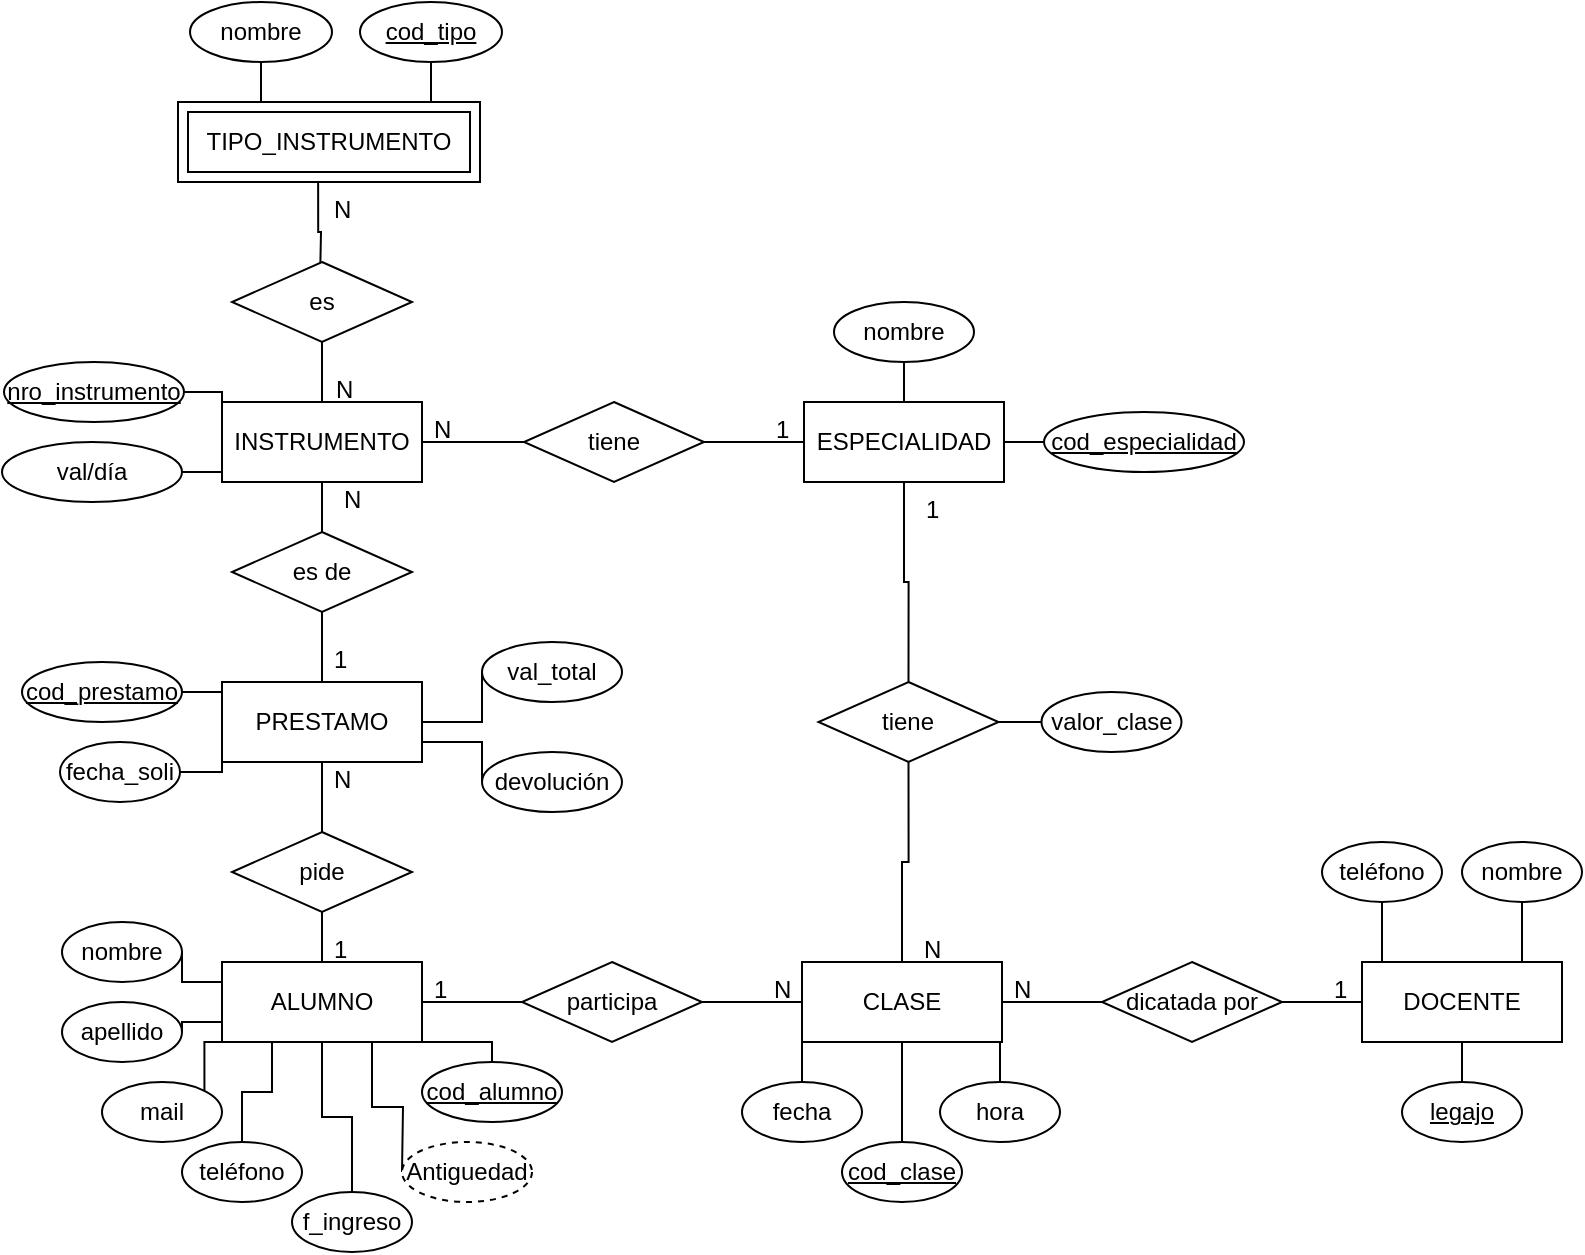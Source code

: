 <mxfile version="14.6.13" type="google"><diagram id="5DfNqqofzJ-cB1zLhF37" name="Page-1"><mxGraphModel dx="2038" dy="1857" grid="1" gridSize="10" guides="1" tooltips="1" connect="1" arrows="1" fold="1" page="1" pageScale="1" pageWidth="827" pageHeight="1169" math="0" shadow="0"><root><mxCell id="0"/><mxCell id="1" parent="0"/><mxCell id="nOr64midktxguLlWsWse-13" style="edgeStyle=orthogonalEdgeStyle;rounded=0;orthogonalLoop=1;jettySize=auto;html=1;exitX=1;exitY=0.5;exitDx=0;exitDy=0;entryX=0;entryY=0.5;entryDx=0;entryDy=0;endArrow=none;endFill=0;" parent="1" source="nOr64midktxguLlWsWse-3" target="nOr64midktxguLlWsWse-12" edge="1"><mxGeometry relative="1" as="geometry"/></mxCell><mxCell id="a-KjC520OjgU4oRIULB8-1" style="edgeStyle=orthogonalEdgeStyle;rounded=0;orthogonalLoop=1;jettySize=auto;html=1;exitX=1;exitY=1;exitDx=0;exitDy=0;entryX=0.5;entryY=0;entryDx=0;entryDy=0;endArrow=none;endFill=0;" edge="1" parent="1" source="nOr64midktxguLlWsWse-3" target="nOr64midktxguLlWsWse-53"><mxGeometry relative="1" as="geometry"/></mxCell><mxCell id="a-KjC520OjgU4oRIULB8-2" style="edgeStyle=orthogonalEdgeStyle;rounded=0;orthogonalLoop=1;jettySize=auto;html=1;exitX=0;exitY=1;exitDx=0;exitDy=0;entryX=0.5;entryY=0;entryDx=0;entryDy=0;endArrow=none;endFill=0;" edge="1" parent="1" source="nOr64midktxguLlWsWse-3" target="nOr64midktxguLlWsWse-52"><mxGeometry relative="1" as="geometry"/></mxCell><mxCell id="a-KjC520OjgU4oRIULB8-4" style="edgeStyle=orthogonalEdgeStyle;rounded=0;orthogonalLoop=1;jettySize=auto;html=1;exitX=0.5;exitY=1;exitDx=0;exitDy=0;entryX=0.5;entryY=0;entryDx=0;entryDy=0;endArrow=none;endFill=0;" edge="1" parent="1" source="nOr64midktxguLlWsWse-3" target="nOr64midktxguLlWsWse-56"><mxGeometry relative="1" as="geometry"/></mxCell><mxCell id="a-KjC520OjgU4oRIULB8-9" style="edgeStyle=orthogonalEdgeStyle;rounded=0;orthogonalLoop=1;jettySize=auto;html=1;exitX=0.5;exitY=0;exitDx=0;exitDy=0;entryX=0.5;entryY=1;entryDx=0;entryDy=0;endArrow=none;endFill=0;" edge="1" parent="1" source="nOr64midktxguLlWsWse-3" target="nOr64midktxguLlWsWse-26"><mxGeometry relative="1" as="geometry"/></mxCell><mxCell id="nOr64midktxguLlWsWse-3" value="CLASE" style="whiteSpace=wrap;html=1;align=center;" parent="1" vertex="1"><mxGeometry x="370" y="280" width="100" height="40" as="geometry"/></mxCell><mxCell id="nOr64midktxguLlWsWse-63" style="edgeStyle=orthogonalEdgeStyle;rounded=0;orthogonalLoop=1;jettySize=auto;html=1;exitX=0;exitY=0.25;exitDx=0;exitDy=0;entryX=1;entryY=0.5;entryDx=0;entryDy=0;endArrow=none;endFill=0;" parent="1" source="nOr64midktxguLlWsWse-4" target="nOr64midktxguLlWsWse-32" edge="1"><mxGeometry relative="1" as="geometry"/></mxCell><mxCell id="nOr64midktxguLlWsWse-64" style="edgeStyle=orthogonalEdgeStyle;rounded=0;orthogonalLoop=1;jettySize=auto;html=1;exitX=0;exitY=0.75;exitDx=0;exitDy=0;entryX=1;entryY=0.5;entryDx=0;entryDy=0;endArrow=none;endFill=0;" parent="1" source="nOr64midktxguLlWsWse-4" target="nOr64midktxguLlWsWse-33" edge="1"><mxGeometry relative="1" as="geometry"/></mxCell><mxCell id="nOr64midktxguLlWsWse-65" style="edgeStyle=orthogonalEdgeStyle;rounded=0;orthogonalLoop=1;jettySize=auto;html=1;exitX=0;exitY=1;exitDx=0;exitDy=0;entryX=1;entryY=0;entryDx=0;entryDy=0;endArrow=none;endFill=0;" parent="1" source="nOr64midktxguLlWsWse-4" target="nOr64midktxguLlWsWse-35" edge="1"><mxGeometry relative="1" as="geometry"/></mxCell><mxCell id="nOr64midktxguLlWsWse-67" style="edgeStyle=orthogonalEdgeStyle;rounded=0;orthogonalLoop=1;jettySize=auto;html=1;exitX=0.25;exitY=1;exitDx=0;exitDy=0;entryX=0.5;entryY=0;entryDx=0;entryDy=0;endArrow=none;endFill=0;" parent="1" source="nOr64midktxguLlWsWse-4" target="nOr64midktxguLlWsWse-34" edge="1"><mxGeometry relative="1" as="geometry"/></mxCell><mxCell id="nOr64midktxguLlWsWse-70" style="edgeStyle=orthogonalEdgeStyle;rounded=0;orthogonalLoop=1;jettySize=auto;html=1;exitX=1;exitY=1;exitDx=0;exitDy=0;entryX=0.5;entryY=0;entryDx=0;entryDy=0;endArrow=none;endFill=0;" parent="1" source="nOr64midktxguLlWsWse-4" target="nOr64midktxguLlWsWse-38" edge="1"><mxGeometry relative="1" as="geometry"/></mxCell><mxCell id="nOr64midktxguLlWsWse-72" style="edgeStyle=orthogonalEdgeStyle;rounded=0;orthogonalLoop=1;jettySize=auto;html=1;exitX=0.5;exitY=1;exitDx=0;exitDy=0;entryX=0.5;entryY=0;entryDx=0;entryDy=0;endArrow=none;endFill=0;" parent="1" source="nOr64midktxguLlWsWse-4" target="nOr64midktxguLlWsWse-36" edge="1"><mxGeometry relative="1" as="geometry"/></mxCell><mxCell id="nOr64midktxguLlWsWse-73" style="edgeStyle=orthogonalEdgeStyle;rounded=0;orthogonalLoop=1;jettySize=auto;html=1;exitX=0.75;exitY=1;exitDx=0;exitDy=0;entryX=0;entryY=0.5;entryDx=0;entryDy=0;endArrow=none;endFill=0;" parent="1" source="nOr64midktxguLlWsWse-4" edge="1"><mxGeometry relative="1" as="geometry"><mxPoint x="170" y="385" as="targetPoint"/></mxGeometry></mxCell><mxCell id="nOr64midktxguLlWsWse-125" style="edgeStyle=orthogonalEdgeStyle;rounded=0;orthogonalLoop=1;jettySize=auto;html=1;exitX=0.5;exitY=0;exitDx=0;exitDy=0;entryX=0.5;entryY=1;entryDx=0;entryDy=0;endArrow=none;endFill=0;" parent="1" source="nOr64midktxguLlWsWse-4" target="nOr64midktxguLlWsWse-9" edge="1"><mxGeometry relative="1" as="geometry"/></mxCell><mxCell id="nOr64midktxguLlWsWse-4" value="ALUMNO" style="whiteSpace=wrap;html=1;align=center;" parent="1" vertex="1"><mxGeometry x="80" y="280" width="100" height="40" as="geometry"/></mxCell><mxCell id="nOr64midktxguLlWsWse-49" style="edgeStyle=orthogonalEdgeStyle;rounded=0;orthogonalLoop=1;jettySize=auto;html=1;exitX=0.25;exitY=0;exitDx=0;exitDy=0;entryX=0.5;entryY=1;entryDx=0;entryDy=0;endArrow=none;endFill=0;" parent="1" source="nOr64midktxguLlWsWse-5" target="nOr64midktxguLlWsWse-48" edge="1"><mxGeometry relative="1" as="geometry"/></mxCell><mxCell id="nOr64midktxguLlWsWse-50" style="edgeStyle=orthogonalEdgeStyle;rounded=0;orthogonalLoop=1;jettySize=auto;html=1;exitX=0.75;exitY=0;exitDx=0;exitDy=0;entryX=0.5;entryY=1;entryDx=0;entryDy=0;endArrow=none;endFill=0;" parent="1" source="nOr64midktxguLlWsWse-5" target="nOr64midktxguLlWsWse-47" edge="1"><mxGeometry relative="1" as="geometry"/></mxCell><mxCell id="nOr64midktxguLlWsWse-51" style="edgeStyle=orthogonalEdgeStyle;rounded=0;orthogonalLoop=1;jettySize=auto;html=1;exitX=0.5;exitY=1;exitDx=0;exitDy=0;entryX=0.5;entryY=0;entryDx=0;entryDy=0;endArrow=none;endFill=0;" parent="1" source="nOr64midktxguLlWsWse-5" target="nOr64midktxguLlWsWse-46" edge="1"><mxGeometry relative="1" as="geometry"/></mxCell><mxCell id="nOr64midktxguLlWsWse-5" value="DOCENTE" style="whiteSpace=wrap;html=1;align=center;" parent="1" vertex="1"><mxGeometry x="650" y="280" width="100" height="40" as="geometry"/></mxCell><mxCell id="nOr64midktxguLlWsWse-45" style="edgeStyle=orthogonalEdgeStyle;rounded=0;orthogonalLoop=1;jettySize=auto;html=1;exitX=1;exitY=0.5;exitDx=0;exitDy=0;entryX=0;entryY=0.5;entryDx=0;entryDy=0;endArrow=none;endFill=0;" parent="1" source="nOr64midktxguLlWsWse-6" target="nOr64midktxguLlWsWse-39" edge="1"><mxGeometry relative="1" as="geometry"/></mxCell><mxCell id="a-KjC520OjgU4oRIULB8-22" style="edgeStyle=orthogonalEdgeStyle;rounded=0;orthogonalLoop=1;jettySize=auto;html=1;exitX=0.5;exitY=0;exitDx=0;exitDy=0;entryX=0.5;entryY=1;entryDx=0;entryDy=0;endArrow=none;endFill=0;" edge="1" parent="1" source="nOr64midktxguLlWsWse-6" target="nOr64midktxguLlWsWse-40"><mxGeometry relative="1" as="geometry"/></mxCell><mxCell id="nOr64midktxguLlWsWse-6" value="ESPECIALIDAD" style="whiteSpace=wrap;html=1;align=center;" parent="1" vertex="1"><mxGeometry x="371" width="100" height="40" as="geometry"/></mxCell><mxCell id="a-KjC520OjgU4oRIULB8-23" style="edgeStyle=orthogonalEdgeStyle;rounded=0;orthogonalLoop=1;jettySize=auto;html=1;exitX=1;exitY=0.5;exitDx=0;exitDy=0;entryX=0;entryY=0.5;entryDx=0;entryDy=0;endArrow=none;endFill=0;" edge="1" parent="1" source="nOr64midktxguLlWsWse-7" target="a-KjC520OjgU4oRIULB8-10"><mxGeometry relative="1" as="geometry"/></mxCell><mxCell id="nOr64midktxguLlWsWse-7" value="INSTRUMENTO" style="whiteSpace=wrap;html=1;align=center;" parent="1" vertex="1"><mxGeometry x="80" width="100" height="40" as="geometry"/></mxCell><mxCell id="nOr64midktxguLlWsWse-104" style="edgeStyle=orthogonalEdgeStyle;rounded=0;orthogonalLoop=1;jettySize=auto;html=1;exitX=1;exitY=0.5;exitDx=0;exitDy=0;entryX=0;entryY=0.5;entryDx=0;entryDy=0;endArrow=none;endFill=0;" parent="1" source="nOr64midktxguLlWsWse-9" target="nOr64midktxguLlWsWse-94" edge="1"><mxGeometry relative="1" as="geometry"/></mxCell><mxCell id="nOr64midktxguLlWsWse-130" style="edgeStyle=orthogonalEdgeStyle;rounded=0;orthogonalLoop=1;jettySize=auto;html=1;exitX=0.5;exitY=0;exitDx=0;exitDy=0;entryX=0.5;entryY=1;entryDx=0;entryDy=0;endArrow=none;endFill=0;" parent="1" source="nOr64midktxguLlWsWse-9" target="nOr64midktxguLlWsWse-128" edge="1"><mxGeometry relative="1" as="geometry"/></mxCell><mxCell id="a-KjC520OjgU4oRIULB8-29" style="edgeStyle=orthogonalEdgeStyle;rounded=0;orthogonalLoop=1;jettySize=auto;html=1;exitX=1;exitY=0.75;exitDx=0;exitDy=0;entryX=0;entryY=0.5;entryDx=0;entryDy=0;endArrow=none;endFill=0;" edge="1" parent="1" source="nOr64midktxguLlWsWse-9" target="nOr64midktxguLlWsWse-91"><mxGeometry relative="1" as="geometry"/></mxCell><mxCell id="nOr64midktxguLlWsWse-9" value="PRESTAMO" style="whiteSpace=wrap;html=1;align=center;" parent="1" vertex="1"><mxGeometry x="80" y="140" width="100" height="40" as="geometry"/></mxCell><mxCell id="nOr64midktxguLlWsWse-14" style="edgeStyle=orthogonalEdgeStyle;rounded=0;orthogonalLoop=1;jettySize=auto;html=1;exitX=1;exitY=0.5;exitDx=0;exitDy=0;entryX=0;entryY=0.5;entryDx=0;entryDy=0;endArrow=none;endFill=0;" parent="1" source="nOr64midktxguLlWsWse-12" target="nOr64midktxguLlWsWse-5" edge="1"><mxGeometry relative="1" as="geometry"/></mxCell><mxCell id="nOr64midktxguLlWsWse-12" value="dicatada por" style="shape=rhombus;perimeter=rhombusPerimeter;whiteSpace=wrap;html=1;align=center;" parent="1" vertex="1"><mxGeometry x="520" y="280" width="90" height="40" as="geometry"/></mxCell><mxCell id="nOr64midktxguLlWsWse-20" style="edgeStyle=orthogonalEdgeStyle;rounded=0;orthogonalLoop=1;jettySize=auto;html=1;exitX=1;exitY=0.5;exitDx=0;exitDy=0;entryX=0;entryY=0.5;entryDx=0;entryDy=0;endArrow=none;endFill=0;" parent="1" source="nOr64midktxguLlWsWse-15" target="nOr64midktxguLlWsWse-3" edge="1"><mxGeometry relative="1" as="geometry"/></mxCell><mxCell id="nOr64midktxguLlWsWse-21" style="edgeStyle=orthogonalEdgeStyle;rounded=0;orthogonalLoop=1;jettySize=auto;html=1;exitX=0;exitY=0.5;exitDx=0;exitDy=0;entryX=1;entryY=0.5;entryDx=0;entryDy=0;endArrow=none;endFill=0;" parent="1" source="nOr64midktxguLlWsWse-15" target="nOr64midktxguLlWsWse-4" edge="1"><mxGeometry relative="1" as="geometry"/></mxCell><mxCell id="nOr64midktxguLlWsWse-15" value="participa" style="shape=rhombus;perimeter=rhombusPerimeter;whiteSpace=wrap;html=1;align=center;" parent="1" vertex="1"><mxGeometry x="230" y="280" width="90" height="40" as="geometry"/></mxCell><mxCell id="nOr64midktxguLlWsWse-16" value="N" style="text;strokeColor=none;fillColor=none;spacingLeft=4;spacingRight=4;overflow=hidden;rotatable=0;points=[[0,0.5],[1,0.5]];portConstraint=eastwest;fontSize=12;" parent="1" vertex="1"><mxGeometry x="470" y="280" width="40" height="30" as="geometry"/></mxCell><mxCell id="nOr64midktxguLlWsWse-17" value="1" style="text;strokeColor=none;fillColor=none;spacingLeft=4;spacingRight=4;overflow=hidden;rotatable=0;points=[[0,0.5],[1,0.5]];portConstraint=eastwest;fontSize=12;" parent="1" vertex="1"><mxGeometry x="630" y="280" width="40" height="30" as="geometry"/></mxCell><mxCell id="nOr64midktxguLlWsWse-22" value="N" style="text;strokeColor=none;fillColor=none;spacingLeft=4;spacingRight=4;overflow=hidden;rotatable=0;points=[[0,0.5],[1,0.5]];portConstraint=eastwest;fontSize=12;" parent="1" vertex="1"><mxGeometry x="350" y="280" width="40" height="30" as="geometry"/></mxCell><mxCell id="nOr64midktxguLlWsWse-24" value="1" style="text;strokeColor=none;fillColor=none;spacingLeft=4;spacingRight=4;overflow=hidden;rotatable=0;points=[[0,0.5],[1,0.5]];portConstraint=eastwest;fontSize=12;" parent="1" vertex="1"><mxGeometry x="180" y="280" width="40" height="30" as="geometry"/></mxCell><mxCell id="nOr64midktxguLlWsWse-42" style="edgeStyle=orthogonalEdgeStyle;rounded=0;orthogonalLoop=1;jettySize=auto;html=1;exitX=1;exitY=0.5;exitDx=0;exitDy=0;entryX=0;entryY=0.5;entryDx=0;entryDy=0;endArrow=none;endFill=0;" parent="1" source="nOr64midktxguLlWsWse-26" target="nOr64midktxguLlWsWse-41" edge="1"><mxGeometry relative="1" as="geometry"/></mxCell><mxCell id="a-KjC520OjgU4oRIULB8-25" style="edgeStyle=orthogonalEdgeStyle;rounded=0;orthogonalLoop=1;jettySize=auto;html=1;exitX=0.5;exitY=0;exitDx=0;exitDy=0;entryX=0.5;entryY=1;entryDx=0;entryDy=0;endArrow=none;endFill=0;" edge="1" parent="1" source="nOr64midktxguLlWsWse-26" target="nOr64midktxguLlWsWse-6"><mxGeometry relative="1" as="geometry"/></mxCell><mxCell id="nOr64midktxguLlWsWse-26" value="tiene" style="shape=rhombus;perimeter=rhombusPerimeter;whiteSpace=wrap;html=1;align=center;" parent="1" vertex="1"><mxGeometry x="378.25" y="140" width="90" height="40" as="geometry"/></mxCell><mxCell id="nOr64midktxguLlWsWse-32" value="nombre" style="ellipse;whiteSpace=wrap;html=1;align=center;" parent="1" vertex="1"><mxGeometry y="260" width="60" height="30" as="geometry"/></mxCell><mxCell id="nOr64midktxguLlWsWse-33" value="apellido" style="ellipse;whiteSpace=wrap;html=1;align=center;" parent="1" vertex="1"><mxGeometry y="300" width="60" height="30" as="geometry"/></mxCell><mxCell id="nOr64midktxguLlWsWse-34" value="teléfono" style="ellipse;whiteSpace=wrap;html=1;align=center;" parent="1" vertex="1"><mxGeometry x="60" y="370" width="60" height="30" as="geometry"/></mxCell><mxCell id="nOr64midktxguLlWsWse-35" value="mail" style="ellipse;whiteSpace=wrap;html=1;align=center;" parent="1" vertex="1"><mxGeometry x="20" y="340" width="60" height="30" as="geometry"/></mxCell><mxCell id="nOr64midktxguLlWsWse-36" value="f_ingreso" style="ellipse;whiteSpace=wrap;html=1;align=center;" parent="1" vertex="1"><mxGeometry x="115" y="395" width="60" height="30" as="geometry"/></mxCell><mxCell id="nOr64midktxguLlWsWse-38" value="cod_alumno" style="ellipse;whiteSpace=wrap;html=1;align=center;fontStyle=4" parent="1" vertex="1"><mxGeometry x="180" y="330" width="70" height="30" as="geometry"/></mxCell><mxCell id="nOr64midktxguLlWsWse-39" value="&lt;u&gt;cod_especialidad&lt;/u&gt;" style="ellipse;whiteSpace=wrap;html=1;align=center;" parent="1" vertex="1"><mxGeometry x="491" y="5" width="100" height="30" as="geometry"/></mxCell><mxCell id="nOr64midktxguLlWsWse-40" value="nombre" style="ellipse;whiteSpace=wrap;html=1;align=center;" parent="1" vertex="1"><mxGeometry x="386" y="-50" width="70" height="30" as="geometry"/></mxCell><mxCell id="nOr64midktxguLlWsWse-41" value="valor_clase" style="ellipse;whiteSpace=wrap;html=1;align=center;" parent="1" vertex="1"><mxGeometry x="489.75" y="145" width="70" height="30" as="geometry"/></mxCell><mxCell id="nOr64midktxguLlWsWse-46" value="&lt;u&gt;legajo&lt;/u&gt;" style="ellipse;whiteSpace=wrap;html=1;align=center;" parent="1" vertex="1"><mxGeometry x="670" y="340" width="60" height="30" as="geometry"/></mxCell><mxCell id="nOr64midktxguLlWsWse-47" value="nombre" style="ellipse;whiteSpace=wrap;html=1;align=center;" parent="1" vertex="1"><mxGeometry x="700" y="220" width="60" height="30" as="geometry"/></mxCell><mxCell id="nOr64midktxguLlWsWse-48" value="teléfono" style="ellipse;whiteSpace=wrap;html=1;align=center;" parent="1" vertex="1"><mxGeometry x="630" y="220" width="60" height="30" as="geometry"/></mxCell><mxCell id="nOr64midktxguLlWsWse-52" value="fecha" style="ellipse;whiteSpace=wrap;html=1;align=center;" parent="1" vertex="1"><mxGeometry x="340" y="340" width="60" height="30" as="geometry"/></mxCell><mxCell id="nOr64midktxguLlWsWse-53" value="hora" style="ellipse;whiteSpace=wrap;html=1;align=center;" parent="1" vertex="1"><mxGeometry x="439" y="340" width="60" height="30" as="geometry"/></mxCell><mxCell id="nOr64midktxguLlWsWse-56" value="cod_clase" style="ellipse;whiteSpace=wrap;html=1;align=center;fontStyle=4" parent="1" vertex="1"><mxGeometry x="390" y="370" width="60" height="30" as="geometry"/></mxCell><mxCell id="a-KjC520OjgU4oRIULB8-14" style="edgeStyle=orthogonalEdgeStyle;rounded=0;orthogonalLoop=1;jettySize=auto;html=1;exitX=0.25;exitY=0;exitDx=0;exitDy=0;entryX=0.5;entryY=1;entryDx=0;entryDy=0;endArrow=none;endFill=0;" edge="1" parent="1" source="nOr64midktxguLlWsWse-59" target="nOr64midktxguLlWsWse-82"><mxGeometry relative="1" as="geometry"/></mxCell><mxCell id="a-KjC520OjgU4oRIULB8-15" style="edgeStyle=orthogonalEdgeStyle;rounded=0;orthogonalLoop=1;jettySize=auto;html=1;exitX=0.75;exitY=0;exitDx=0;exitDy=0;entryX=0.5;entryY=1;entryDx=0;entryDy=0;endArrow=none;endFill=0;" edge="1" parent="1" source="nOr64midktxguLlWsWse-59" target="nOr64midktxguLlWsWse-81"><mxGeometry relative="1" as="geometry"/></mxCell><mxCell id="nOr64midktxguLlWsWse-59" value="TIPO_INSTRUMENTO" style="shape=ext;margin=3;double=1;whiteSpace=wrap;html=1;align=center;" parent="1" vertex="1"><mxGeometry x="58" y="-150" width="151" height="40" as="geometry"/></mxCell><mxCell id="nOr64midktxguLlWsWse-103" style="edgeStyle=orthogonalEdgeStyle;rounded=0;orthogonalLoop=1;jettySize=auto;html=1;exitX=1;exitY=0.5;exitDx=0;exitDy=0;entryX=0;entryY=0.5;entryDx=0;entryDy=0;endArrow=none;endFill=0;" parent="1" source="nOr64midktxguLlWsWse-74" target="nOr64midktxguLlWsWse-9" edge="1"><mxGeometry relative="1" as="geometry"/></mxCell><mxCell id="nOr64midktxguLlWsWse-74" value="fecha_soli" style="ellipse;whiteSpace=wrap;html=1;align=center;" parent="1" vertex="1"><mxGeometry x="-1" y="170" width="60" height="30" as="geometry"/></mxCell><mxCell id="nOr64midktxguLlWsWse-76" value="N" style="text;strokeColor=none;fillColor=none;spacingLeft=4;spacingRight=4;overflow=hidden;rotatable=0;points=[[0,0.5],[1,0.5]];portConstraint=eastwest;fontSize=12;" parent="1" vertex="1"><mxGeometry x="135" y="35" width="40" height="30" as="geometry"/></mxCell><mxCell id="nOr64midktxguLlWsWse-77" value="1" style="text;strokeColor=none;fillColor=none;spacingLeft=4;spacingRight=4;overflow=hidden;rotatable=0;points=[[0,0.5],[1,0.5]];portConstraint=eastwest;fontSize=12;" parent="1" vertex="1"><mxGeometry x="130" y="260" width="40" height="30" as="geometry"/></mxCell><mxCell id="a-KjC520OjgU4oRIULB8-20" style="edgeStyle=orthogonalEdgeStyle;rounded=0;orthogonalLoop=1;jettySize=auto;html=1;exitX=0.5;exitY=1;exitDx=0;exitDy=0;entryX=0.5;entryY=0;entryDx=0;entryDy=0;endArrow=none;endFill=0;" edge="1" parent="1" source="nOr64midktxguLlWsWse-78" target="nOr64midktxguLlWsWse-7"><mxGeometry relative="1" as="geometry"/></mxCell><mxCell id="a-KjC520OjgU4oRIULB8-21" style="edgeStyle=orthogonalEdgeStyle;rounded=0;orthogonalLoop=1;jettySize=auto;html=1;exitX=0.5;exitY=0;exitDx=0;exitDy=0;entryX=0.464;entryY=0.99;entryDx=0;entryDy=0;entryPerimeter=0;endArrow=none;endFill=0;" edge="1" parent="1" target="nOr64midktxguLlWsWse-59"><mxGeometry relative="1" as="geometry"><mxPoint x="129" y="-60" as="sourcePoint"/></mxGeometry></mxCell><mxCell id="nOr64midktxguLlWsWse-78" value="es" style="shape=rhombus;perimeter=rhombusPerimeter;whiteSpace=wrap;html=1;align=center;" parent="1" vertex="1"><mxGeometry x="85" y="-70" width="90" height="40" as="geometry"/></mxCell><mxCell id="nOr64midktxguLlWsWse-81" value="&lt;u&gt;cod_tipo&lt;/u&gt;" style="ellipse;whiteSpace=wrap;html=1;align=center;" parent="1" vertex="1"><mxGeometry x="149" y="-200" width="71" height="30" as="geometry"/></mxCell><mxCell id="nOr64midktxguLlWsWse-82" value="nombre" style="ellipse;whiteSpace=wrap;html=1;align=center;" parent="1" vertex="1"><mxGeometry x="64" y="-200" width="71" height="30" as="geometry"/></mxCell><mxCell id="nOr64midktxguLlWsWse-88" value="Antiguedad" style="ellipse;whiteSpace=wrap;html=1;align=center;dashed=1;" parent="1" vertex="1"><mxGeometry x="170" y="370" width="65" height="30" as="geometry"/></mxCell><mxCell id="nOr64midktxguLlWsWse-91" value="devolución" style="ellipse;whiteSpace=wrap;html=1;align=center;" parent="1" vertex="1"><mxGeometry x="210" y="175" width="70" height="30" as="geometry"/></mxCell><mxCell id="nOr64midktxguLlWsWse-94" value="val_total" style="ellipse;whiteSpace=wrap;html=1;align=center;" parent="1" vertex="1"><mxGeometry x="210" y="120" width="70" height="30" as="geometry"/></mxCell><mxCell id="a-KjC520OjgU4oRIULB8-16" style="edgeStyle=orthogonalEdgeStyle;rounded=0;orthogonalLoop=1;jettySize=auto;html=1;exitX=1;exitY=0.5;exitDx=0;exitDy=0;entryX=0;entryY=0.25;entryDx=0;entryDy=0;endArrow=none;endFill=0;" edge="1" parent="1" source="nOr64midktxguLlWsWse-100" target="nOr64midktxguLlWsWse-7"><mxGeometry relative="1" as="geometry"/></mxCell><mxCell id="nOr64midktxguLlWsWse-100" value="nro_instrumento" style="ellipse;whiteSpace=wrap;html=1;align=center;fontStyle=4" parent="1" vertex="1"><mxGeometry x="-29" y="-20" width="90" height="30" as="geometry"/></mxCell><mxCell id="nOr64midktxguLlWsWse-127" value="pide" style="shape=rhombus;perimeter=rhombusPerimeter;whiteSpace=wrap;html=1;align=center;" parent="1" vertex="1"><mxGeometry x="85" y="215" width="90" height="40" as="geometry"/></mxCell><mxCell id="a-KjC520OjgU4oRIULB8-33" style="edgeStyle=orthogonalEdgeStyle;rounded=0;orthogonalLoop=1;jettySize=auto;html=1;exitX=0.5;exitY=0;exitDx=0;exitDy=0;entryX=0.5;entryY=1;entryDx=0;entryDy=0;endArrow=none;endFill=0;" edge="1" parent="1" source="nOr64midktxguLlWsWse-128" target="nOr64midktxguLlWsWse-7"><mxGeometry relative="1" as="geometry"/></mxCell><mxCell id="nOr64midktxguLlWsWse-128" value="es de" style="shape=rhombus;perimeter=rhombusPerimeter;whiteSpace=wrap;html=1;align=center;" parent="1" vertex="1"><mxGeometry x="85" y="65" width="90" height="40" as="geometry"/></mxCell><mxCell id="nOr64midktxguLlWsWse-132" value="1" style="text;strokeColor=none;fillColor=none;spacingLeft=4;spacingRight=4;overflow=hidden;rotatable=0;points=[[0,0.5],[1,0.5]];portConstraint=eastwest;fontSize=12;" parent="1" vertex="1"><mxGeometry x="130" y="115" width="40" height="30" as="geometry"/></mxCell><mxCell id="nOr64midktxguLlWsWse-133" value="N" style="text;strokeColor=none;fillColor=none;spacingLeft=4;spacingRight=4;overflow=hidden;rotatable=0;points=[[0,0.5],[1,0.5]];portConstraint=eastwest;fontSize=12;" parent="1" vertex="1"><mxGeometry x="130" y="175" width="40" height="30" as="geometry"/></mxCell><mxCell id="nOr64midktxguLlWsWse-143" style="edgeStyle=orthogonalEdgeStyle;rounded=0;orthogonalLoop=1;jettySize=auto;html=1;exitX=1;exitY=0.5;exitDx=0;exitDy=0;entryX=0;entryY=0.25;entryDx=0;entryDy=0;endArrow=none;endFill=0;" parent="1" source="nOr64midktxguLlWsWse-134" target="nOr64midktxguLlWsWse-9" edge="1"><mxGeometry relative="1" as="geometry"/></mxCell><mxCell id="nOr64midktxguLlWsWse-134" value="&lt;u&gt;cod_prestamo&lt;/u&gt;" style="ellipse;whiteSpace=wrap;html=1;align=center;" parent="1" vertex="1"><mxGeometry x="-20" y="130" width="80" height="30" as="geometry"/></mxCell><mxCell id="a-KjC520OjgU4oRIULB8-18" style="edgeStyle=orthogonalEdgeStyle;rounded=0;orthogonalLoop=1;jettySize=auto;html=1;exitX=1;exitY=0.5;exitDx=0;exitDy=0;entryX=0;entryY=0.5;entryDx=0;entryDy=0;endArrow=none;endFill=0;" edge="1" parent="1" source="nOr64midktxguLlWsWse-135" target="nOr64midktxguLlWsWse-7"><mxGeometry relative="1" as="geometry"/></mxCell><mxCell id="nOr64midktxguLlWsWse-135" value="val/día" style="ellipse;whiteSpace=wrap;html=1;align=center;" parent="1" vertex="1"><mxGeometry x="-30" y="20" width="90" height="30" as="geometry"/></mxCell><mxCell id="nOr64midktxguLlWsWse-137" value="N" style="text;strokeColor=none;fillColor=none;spacingLeft=4;spacingRight=4;overflow=hidden;rotatable=0;points=[[0,0.5],[1,0.5]];portConstraint=eastwest;fontSize=12;" parent="1" vertex="1"><mxGeometry x="425" y="260" width="40" height="30" as="geometry"/></mxCell><mxCell id="nOr64midktxguLlWsWse-138" value="1" style="text;strokeColor=none;fillColor=none;spacingLeft=4;spacingRight=4;overflow=hidden;rotatable=0;points=[[0,0.5],[1,0.5]];portConstraint=eastwest;fontSize=12;" parent="1" vertex="1"><mxGeometry x="426" y="40" width="40" height="30" as="geometry"/></mxCell><mxCell id="nOr64midktxguLlWsWse-139" value="N" style="text;strokeColor=none;fillColor=none;spacingLeft=4;spacingRight=4;overflow=hidden;rotatable=0;points=[[0,0.5],[1,0.5]];portConstraint=eastwest;fontSize=12;" parent="1" vertex="1"><mxGeometry x="130" y="-110" width="40" height="30" as="geometry"/></mxCell><mxCell id="nOr64midktxguLlWsWse-140" value="N" style="text;strokeColor=none;fillColor=none;spacingLeft=4;spacingRight=4;overflow=hidden;rotatable=0;points=[[0,0.5],[1,0.5]];portConstraint=eastwest;fontSize=12;" parent="1" vertex="1"><mxGeometry x="131" y="-20" width="40" height="30" as="geometry"/></mxCell><mxCell id="a-KjC520OjgU4oRIULB8-24" style="edgeStyle=orthogonalEdgeStyle;rounded=0;orthogonalLoop=1;jettySize=auto;html=1;exitX=1;exitY=0.5;exitDx=0;exitDy=0;entryX=0;entryY=0.5;entryDx=0;entryDy=0;endArrow=none;endFill=0;" edge="1" parent="1" source="a-KjC520OjgU4oRIULB8-10" target="nOr64midktxguLlWsWse-6"><mxGeometry relative="1" as="geometry"/></mxCell><mxCell id="a-KjC520OjgU4oRIULB8-10" value="tiene" style="shape=rhombus;perimeter=rhombusPerimeter;whiteSpace=wrap;html=1;align=center;" vertex="1" parent="1"><mxGeometry x="231" width="90" height="40" as="geometry"/></mxCell><mxCell id="a-KjC520OjgU4oRIULB8-26" value="1" style="text;strokeColor=none;fillColor=none;spacingLeft=4;spacingRight=4;overflow=hidden;rotatable=0;points=[[0,0.5],[1,0.5]];portConstraint=eastwest;fontSize=12;" vertex="1" parent="1"><mxGeometry x="351" width="40" height="30" as="geometry"/></mxCell><mxCell id="a-KjC520OjgU4oRIULB8-27" value="N" style="text;strokeColor=none;fillColor=none;spacingLeft=4;spacingRight=4;overflow=hidden;rotatable=0;points=[[0,0.5],[1,0.5]];portConstraint=eastwest;fontSize=12;" vertex="1" parent="1"><mxGeometry x="180" width="40" height="30" as="geometry"/></mxCell></root></mxGraphModel></diagram></mxfile>